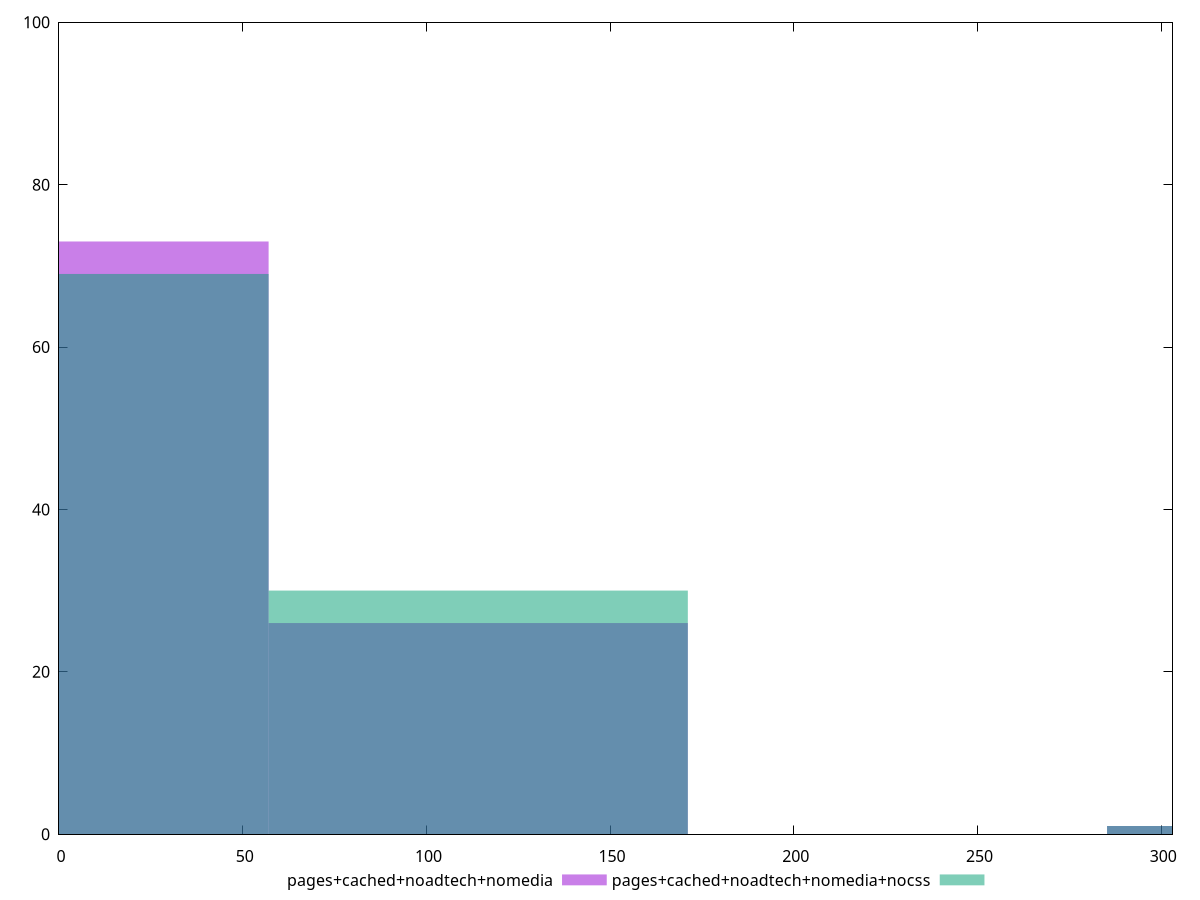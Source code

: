 reset

$pagesCachedNoadtechNomedia <<EOF
342.3279630256634 1
0 73
114.10932100855446 26
EOF

$pagesCachedNoadtechNomediaNocss <<EOF
342.3279630256634 1
114.10932100855446 30
0 69
EOF

set key outside below
set boxwidth 114.10932100855446
set xrange [0:303.088]
set yrange [0:100]
set trange [0:100]
set style fill transparent solid 0.5 noborder
set terminal svg size 640, 500 enhanced background rgb 'white'
set output "report_00026_2021-02-22T21:38:55.199Z/uses-rel-preconnect/comparison/histogram/3_vs_4.svg"

plot $pagesCachedNoadtechNomedia title "pages+cached+noadtech+nomedia" with boxes, \
     $pagesCachedNoadtechNomediaNocss title "pages+cached+noadtech+nomedia+nocss" with boxes

reset
